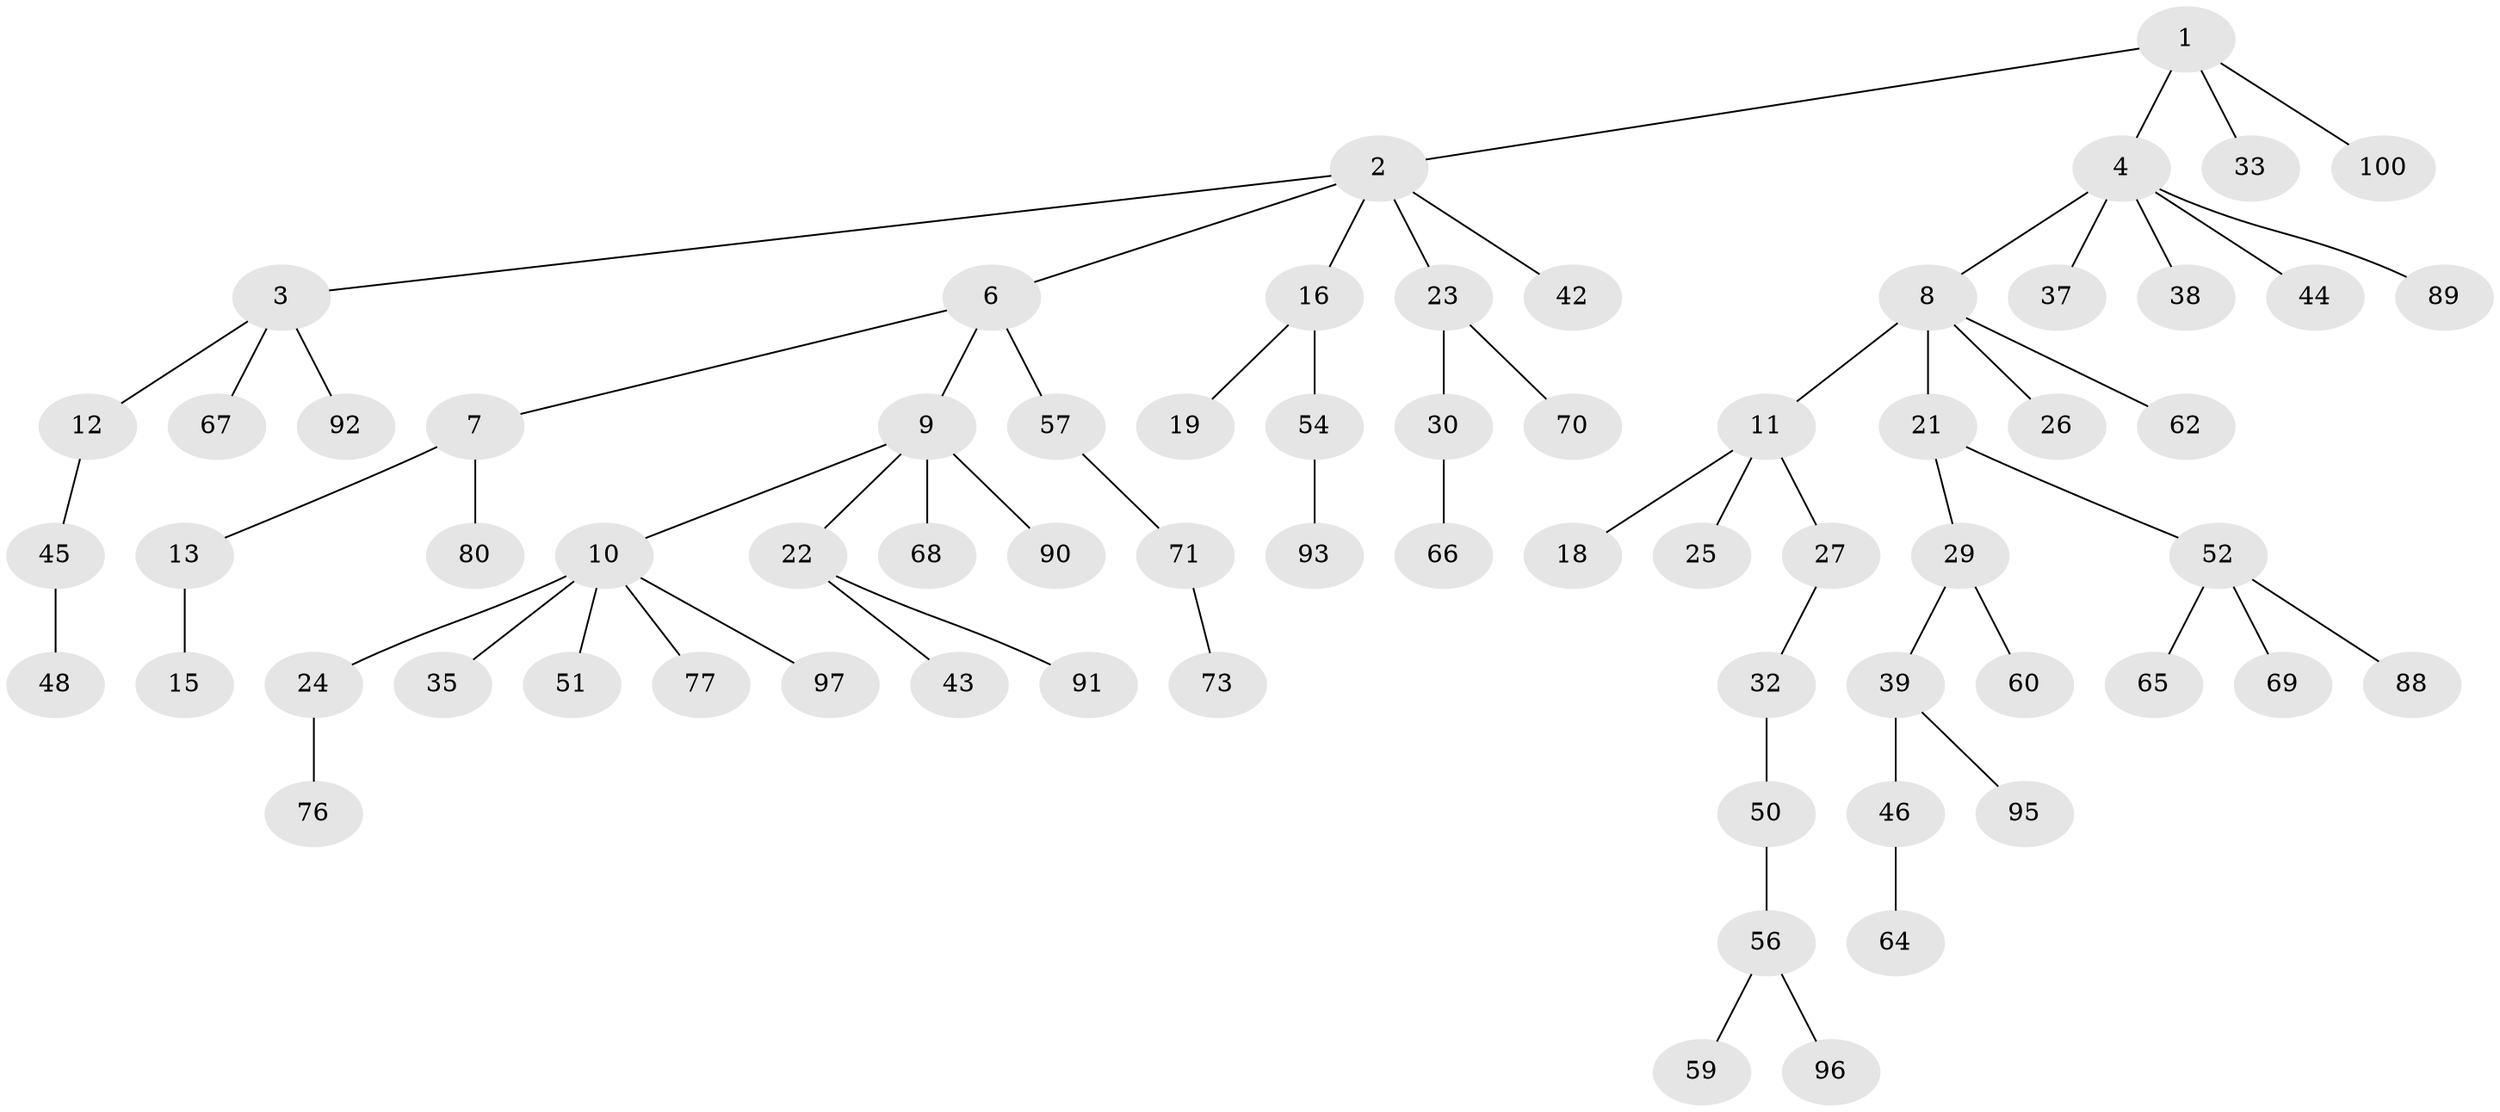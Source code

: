 // original degree distribution, {4: 0.08, 6: 0.02, 3: 0.16, 5: 0.03, 1: 0.51, 2: 0.2}
// Generated by graph-tools (version 1.1) at 2025/11/02/21/25 10:11:10]
// undirected, 68 vertices, 67 edges
graph export_dot {
graph [start="1"]
  node [color=gray90,style=filled];
  1 [super="+84"];
  2 [super="+34"];
  3 [super="+36"];
  4 [super="+5"];
  6 [super="+47"];
  7 [super="+31"];
  8 [super="+17"];
  9 [super="+81"];
  10 [super="+40"];
  11 [super="+20"];
  12 [super="+14"];
  13 [super="+28"];
  15 [super="+75"];
  16 [super="+94"];
  18;
  19 [super="+78"];
  21;
  22;
  23;
  24 [super="+74"];
  25;
  26;
  27 [super="+72"];
  29 [super="+41"];
  30 [super="+82"];
  32;
  33;
  35;
  37 [super="+53"];
  38;
  39 [super="+85"];
  42;
  43;
  44 [super="+49"];
  45;
  46 [super="+58"];
  48 [super="+55"];
  50 [super="+79"];
  51 [super="+99"];
  52 [super="+61"];
  54;
  56 [super="+86"];
  57 [super="+98"];
  59 [super="+63"];
  60;
  62;
  64;
  65;
  66;
  67;
  68;
  69;
  70 [super="+83"];
  71 [super="+87"];
  73;
  76;
  77;
  80;
  88;
  89;
  90;
  91;
  92;
  93;
  95;
  96;
  97;
  100;
  1 -- 2;
  1 -- 4;
  1 -- 33;
  1 -- 100;
  2 -- 3;
  2 -- 6;
  2 -- 16;
  2 -- 23;
  2 -- 42;
  3 -- 12;
  3 -- 67;
  3 -- 92;
  4 -- 37;
  4 -- 38;
  4 -- 44;
  4 -- 8;
  4 -- 89;
  6 -- 7;
  6 -- 9;
  6 -- 57;
  7 -- 13;
  7 -- 80;
  8 -- 11;
  8 -- 26;
  8 -- 62;
  8 -- 21;
  9 -- 10;
  9 -- 22;
  9 -- 68;
  9 -- 90;
  10 -- 24;
  10 -- 35;
  10 -- 97;
  10 -- 51;
  10 -- 77;
  11 -- 18;
  11 -- 25;
  11 -- 27;
  12 -- 45;
  13 -- 15;
  16 -- 19;
  16 -- 54;
  21 -- 29;
  21 -- 52;
  22 -- 43;
  22 -- 91;
  23 -- 30;
  23 -- 70;
  24 -- 76;
  27 -- 32;
  29 -- 39;
  29 -- 60;
  30 -- 66;
  32 -- 50;
  39 -- 46;
  39 -- 95;
  45 -- 48;
  46 -- 64;
  50 -- 56;
  52 -- 65;
  52 -- 88;
  52 -- 69;
  54 -- 93;
  56 -- 59;
  56 -- 96;
  57 -- 71;
  71 -- 73;
}
